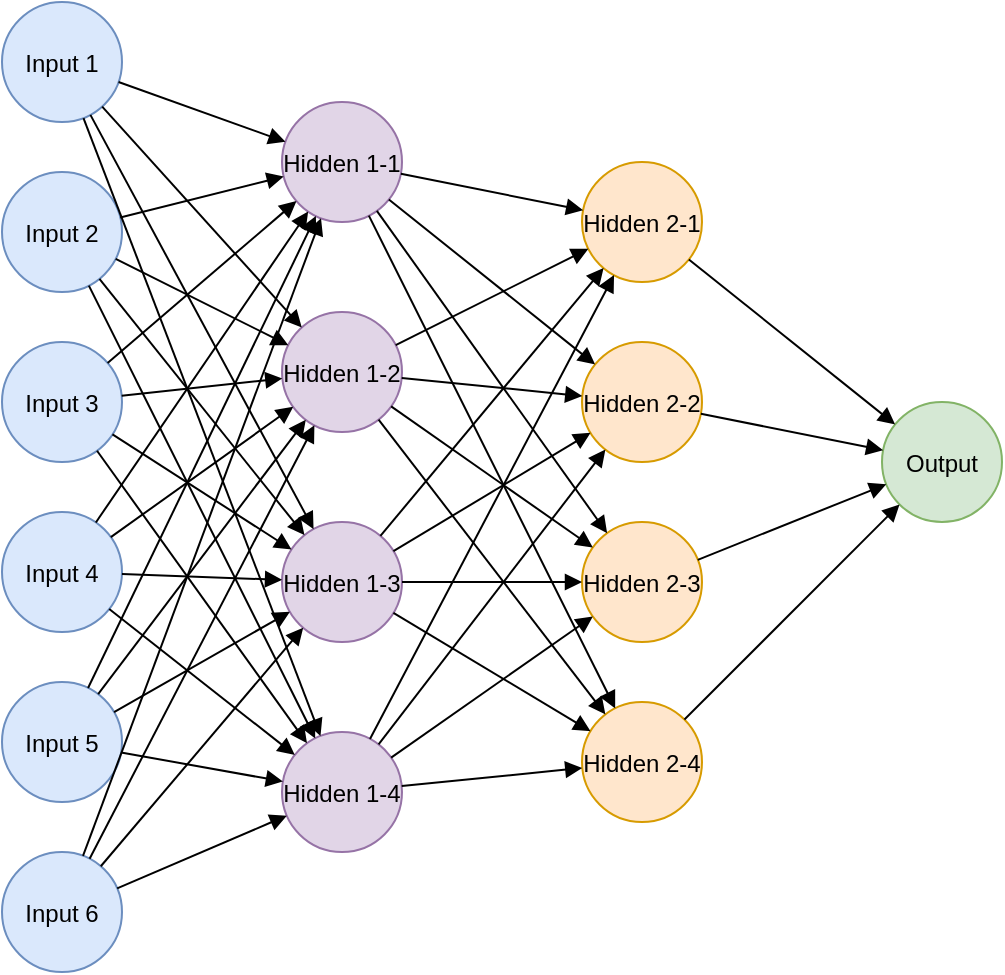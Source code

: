 <mxfile>
  <diagram name="MLP Architecture">
    <mxGraphModel dx="1000" dy="1000" grid="1" gridSize="10" guides="1" tooltips="1" connect="1" arrows="1" fold="1" page="1" pageScale="1" pageWidth="850" pageHeight="1100" math="0" shadow="0">
      <root>
        <mxCell id="0" />
        <mxCell id="1" parent="0" />
        <!-- Input Layer (круглые нейроны) -->
        <mxCell id="in1" value="Input 1" style="ellipse;shape=ellipse;aspect=fixed;perimeter=ellipsePerimeter;fillColor=#dae8fc;strokeColor=#6c8ebf;" vertex="1" parent="1">
          <mxGeometry x="60" y="60" width="60" height="60" as="geometry" />
        </mxCell>
        <mxCell id="in2" value="Input 2" style="ellipse;shape=ellipse;aspect=fixed;perimeter=ellipsePerimeter;fillColor=#dae8fc;strokeColor=#6c8ebf;" vertex="1" parent="1">
          <mxGeometry x="60" y="145" width="60" height="60" as="geometry" />
        </mxCell>
        <mxCell id="in3" value="Input 3" style="ellipse;shape=ellipse;aspect=fixed;perimeter=ellipsePerimeter;fillColor=#dae8fc;strokeColor=#6c8ebf;" vertex="1" parent="1">
          <mxGeometry x="60" y="230" width="60" height="60" as="geometry" />
        </mxCell>
        <mxCell id="in4" value="Input 4" style="ellipse;shape=ellipse;aspect=fixed;perimeter=ellipsePerimeter;fillColor=#dae8fc;strokeColor=#6c8ebf;" vertex="1" parent="1">
          <mxGeometry x="60" y="315" width="60" height="60" as="geometry" />
        </mxCell>
        <mxCell id="in5" value="Input 5" style="ellipse;shape=ellipse;aspect=fixed;perimeter=ellipsePerimeter;fillColor=#dae8fc;strokeColor=#6c8ebf;" vertex="1" parent="1">
          <mxGeometry x="60" y="400" width="60" height="60" as="geometry" />
        </mxCell>
        <mxCell id="in6" value="Input 6" style="ellipse;shape=ellipse;aspect=fixed;perimeter=ellipsePerimeter;fillColor=#dae8fc;strokeColor=#6c8ebf;" vertex="1" parent="1">
          <mxGeometry x="60" y="485" width="60" height="60" as="geometry" />
        </mxCell>
        <!-- Hidden Layer 1 (круглые нейроны) -->
        <mxCell id="h1_1" value="Hidden 1-1" style="ellipse;shape=ellipse;aspect=fixed;perimeter=ellipsePerimeter;fillColor=#e1d5e7;strokeColor=#9673a6;" vertex="1" parent="1">
          <mxGeometry x="200" y="110" width="60" height="60" as="geometry" />
        </mxCell>
        <mxCell id="h1_2" value="Hidden 1-2" style="ellipse;shape=ellipse;aspect=fixed;perimeter=ellipsePerimeter;fillColor=#e1d5e7;strokeColor=#9673a6;" vertex="1" parent="1">
          <mxGeometry x="200" y="215" width="60" height="60" as="geometry" />
        </mxCell>
        <mxCell id="h1_3" value="Hidden 1-3" style="ellipse;shape=ellipse;aspect=fixed;perimeter=ellipsePerimeter;fillColor=#e1d5e7;strokeColor=#9673a6;" vertex="1" parent="1">
          <mxGeometry x="200" y="320" width="60" height="60" as="geometry" />
        </mxCell>
        <mxCell id="h1_4" value="Hidden 1-4" style="ellipse;shape=ellipse;aspect=fixed;perimeter=ellipsePerimeter;fillColor=#e1d5e7;strokeColor=#9673a6;" vertex="1" parent="1">
          <mxGeometry x="200" y="425" width="60" height="60" as="geometry" />
        </mxCell>
        <!-- Hidden Layer 2 (круглые нейроны) -->
        <mxCell id="h2_1" value="Hidden 2-1" style="ellipse;shape=ellipse;aspect=fixed;perimeter=ellipsePerimeter;fillColor=#ffe6cc;strokeColor=#d79b00;" vertex="1" parent="1">
          <mxGeometry x="350" y="140" width="60" height="60" as="geometry" />
        </mxCell>
        <mxCell id="h2_2" value="Hidden 2-2" style="ellipse;shape=ellipse;aspect=fixed;perimeter=ellipsePerimeter;fillColor=#ffe6cc;strokeColor=#d79b00;" vertex="1" parent="1">
          <mxGeometry x="350" y="230" width="60" height="60" as="geometry" />
        </mxCell>
        <mxCell id="h2_3" value="Hidden 2-3" style="ellipse;shape=ellipse;aspect=fixed;perimeter=ellipsePerimeter;fillColor=#ffe6cc;strokeColor=#d79b00;" vertex="1" parent="1">
          <mxGeometry x="350" y="320" width="60" height="60" as="geometry" />
        </mxCell>
        <mxCell id="h2_4" value="Hidden 2-4" style="ellipse;shape=ellipse;aspect=fixed;perimeter=ellipsePerimeter;fillColor=#ffe6cc;strokeColor=#d79b00;" vertex="1" parent="1">
          <mxGeometry x="350" y="410" width="60" height="60" as="geometry" />
        </mxCell>
        <!-- Output Layer (круглый нейрон) -->
        <mxCell id="out1" value="Output" style="ellipse;shape=ellipse;aspect=fixed;perimeter=ellipsePerimeter;fillColor=#d5e8d4;strokeColor=#82b366;" vertex="1" parent="1">
          <mxGeometry x="500" y="260" width="60" height="60" as="geometry" />
        </mxCell>
        <!-- Прямые стрелки Input -> Hidden 1 -->
        <mxCell id="e1" style="endArrow=block;" edge="1" parent="1" source="in1" target="h1_1"><mxGeometry relative="1" as="geometry" /></mxCell>
        <mxCell id="e2" style="endArrow=block;" edge="1" parent="1" source="in1" target="h1_2"><mxGeometry relative="1" as="geometry" /></mxCell>
        <mxCell id="e3" style="endArrow=block;" edge="1" parent="1" source="in1" target="h1_3"><mxGeometry relative="1" as="geometry" /></mxCell>
        <mxCell id="e4" style="endArrow=block;" edge="1" parent="1" source="in1" target="h1_4"><mxGeometry relative="1" as="geometry" /></mxCell>
        <mxCell id="e5" style="endArrow=block;" edge="1" parent="1" source="in2" target="h1_1"><mxGeometry relative="1" as="geometry" /></mxCell>
        <mxCell id="e6" style="endArrow=block;" edge="1" parent="1" source="in2" target="h1_2"><mxGeometry relative="1" as="geometry" /></mxCell>
        <mxCell id="e7" style="endArrow=block;" edge="1" parent="1" source="in2" target="h1_3"><mxGeometry relative="1" as="geometry" /></mxCell>
        <mxCell id="e8" style="endArrow=block;" edge="1" parent="1" source="in2" target="h1_4"><mxGeometry relative="1" as="geometry" /></mxCell>
        <mxCell id="e9" style="endArrow=block;" edge="1" parent="1" source="in3" target="h1_1"><mxGeometry relative="1" as="geometry" /></mxCell>
        <mxCell id="e10" style="endArrow=block;" edge="1" parent="1" source="in3" target="h1_2"><mxGeometry relative="1" as="geometry" /></mxCell>
        <mxCell id="e11" style="endArrow=block;" edge="1" parent="1" source="in3" target="h1_3"><mxGeometry relative="1" as="geometry" /></mxCell>
        <mxCell id="e12" style="endArrow=block;" edge="1" parent="1" source="in3" target="h1_4"><mxGeometry relative="1" as="geometry" /></mxCell>
        <mxCell id="e13" style="endArrow=block;" edge="1" parent="1" source="in4" target="h1_1"><mxGeometry relative="1" as="geometry" /></mxCell>
        <mxCell id="e14" style="endArrow=block;" edge="1" parent="1" source="in4" target="h1_2"><mxGeometry relative="1" as="geometry" /></mxCell>
        <mxCell id="e15" style="endArrow=block;" edge="1" parent="1" source="in4" target="h1_3"><mxGeometry relative="1" as="geometry" /></mxCell>
        <mxCell id="e16" style="endArrow=block;" edge="1" parent="1" source="in4" target="h1_4"><mxGeometry relative="1" as="geometry" /></mxCell>
        <mxCell id="e17" style="endArrow=block;" edge="1" parent="1" source="in5" target="h1_1"><mxGeometry relative="1" as="geometry" /></mxCell>
        <mxCell id="e18" style="endArrow=block;" edge="1" parent="1" source="in5" target="h1_2"><mxGeometry relative="1" as="geometry" /></mxCell>
        <mxCell id="e19" style="endArrow=block;" edge="1" parent="1" source="in5" target="h1_3"><mxGeometry relative="1" as="geometry" /></mxCell>
        <mxCell id="e20" style="endArrow=block;" edge="1" parent="1" source="in5" target="h1_4"><mxGeometry relative="1" as="geometry" /></mxCell>
        <mxCell id="e21" style="endArrow=block;" edge="1" parent="1" source="in6" target="h1_1"><mxGeometry relative="1" as="geometry" /></mxCell>
        <mxCell id="e22" style="endArrow=block;" edge="1" parent="1" source="in6" target="h1_2"><mxGeometry relative="1" as="geometry" /></mxCell>
        <mxCell id="e23" style="endArrow=block;" edge="1" parent="1" source="in6" target="h1_3"><mxGeometry relative="1" as="geometry" /></mxCell>
        <mxCell id="e24" style="endArrow=block;" edge="1" parent="1" source="in6" target="h1_4"><mxGeometry relative="1" as="geometry" /></mxCell>
        <!-- Прямые стрелки Hidden 1 -> Hidden 2 -->
        <mxCell id="e25" style="endArrow=block;" edge="1" parent="1" source="h1_1" target="h2_1"><mxGeometry relative="1" as="geometry" /></mxCell>
        <mxCell id="e26" style="endArrow=block;" edge="1" parent="1" source="h1_1" target="h2_2"><mxGeometry relative="1" as="geometry" /></mxCell>
        <mxCell id="e27" style="endArrow=block;" edge="1" parent="1" source="h1_1" target="h2_3"><mxGeometry relative="1" as="geometry" /></mxCell>
        <mxCell id="e28" style="endArrow=block;" edge="1" parent="1" source="h1_1" target="h2_4"><mxGeometry relative="1" as="geometry" /></mxCell>
        <mxCell id="e29" style="endArrow=block;" edge="1" parent="1" source="h1_2" target="h2_1"><mxGeometry relative="1" as="geometry" /></mxCell>
        <mxCell id="e30" style="endArrow=block;" edge="1" parent="1" source="h1_2" target="h2_2"><mxGeometry relative="1" as="geometry" /></mxCell>
        <mxCell id="e31" style="endArrow=block;" edge="1" parent="1" source="h1_2" target="h2_3"><mxGeometry relative="1" as="geometry" /></mxCell>
        <mxCell id="e32" style="endArrow=block;" edge="1" parent="1" source="h1_2" target="h2_4"><mxGeometry relative="1" as="geometry" /></mxCell>
        <mxCell id="e33" style="endArrow=block;" edge="1" parent="1" source="h1_3" target="h2_1"><mxGeometry relative="1" as="geometry" /></mxCell>
        <mxCell id="e34" style="endArrow=block;" edge="1" parent="1" source="h1_3" target="h2_2"><mxGeometry relative="1" as="geometry" /></mxCell>
        <mxCell id="e35" style="endArrow=block;" edge="1" parent="1" source="h1_3" target="h2_3"><mxGeometry relative="1" as="geometry" /></mxCell>
        <mxCell id="e36" style="endArrow=block;" edge="1" parent="1" source="h1_3" target="h2_4"><mxGeometry relative="1" as="geometry" /></mxCell>
        <mxCell id="e37" style="endArrow=block;" edge="1" parent="1" source="h1_4" target="h2_1"><mxGeometry relative="1" as="geometry" /></mxCell>
        <mxCell id="e38" style="endArrow=block;" edge="1" parent="1" source="h1_4" target="h2_2"><mxGeometry relative="1" as="geometry" /></mxCell>
        <mxCell id="e39" style="endArrow=block;" edge="1" parent="1" source="h1_4" target="h2_3"><mxGeometry relative="1" as="geometry" /></mxCell>
        <mxCell id="e40" style="endArrow=block;" edge="1" parent="1" source="h1_4" target="h2_4"><mxGeometry relative="1" as="geometry" /></mxCell>
        <!-- Прямые стрелки Hidden 2 -> Output -->
        <mxCell id="e41" style="endArrow=block;" edge="1" parent="1" source="h2_1" target="out1"><mxGeometry relative="1" as="geometry" /></mxCell>
        <mxCell id="e42" style="endArrow=block;" edge="1" parent="1" source="h2_2" target="out1"><mxGeometry relative="1" as="geometry" /></mxCell>
        <mxCell id="e43" style="endArrow=block;" edge="1" parent="1" source="h2_3" target="out1"><mxGeometry relative="1" as="geometry" /></mxCell>
        <mxCell id="e44" style="endArrow=block;" edge="1" parent="1" source="h2_4" target="out1"><mxGeometry relative="1" as="geometry" /></mxCell>
      </root>
    </mxGraphModel>
  </diagram>
</mxfile>
